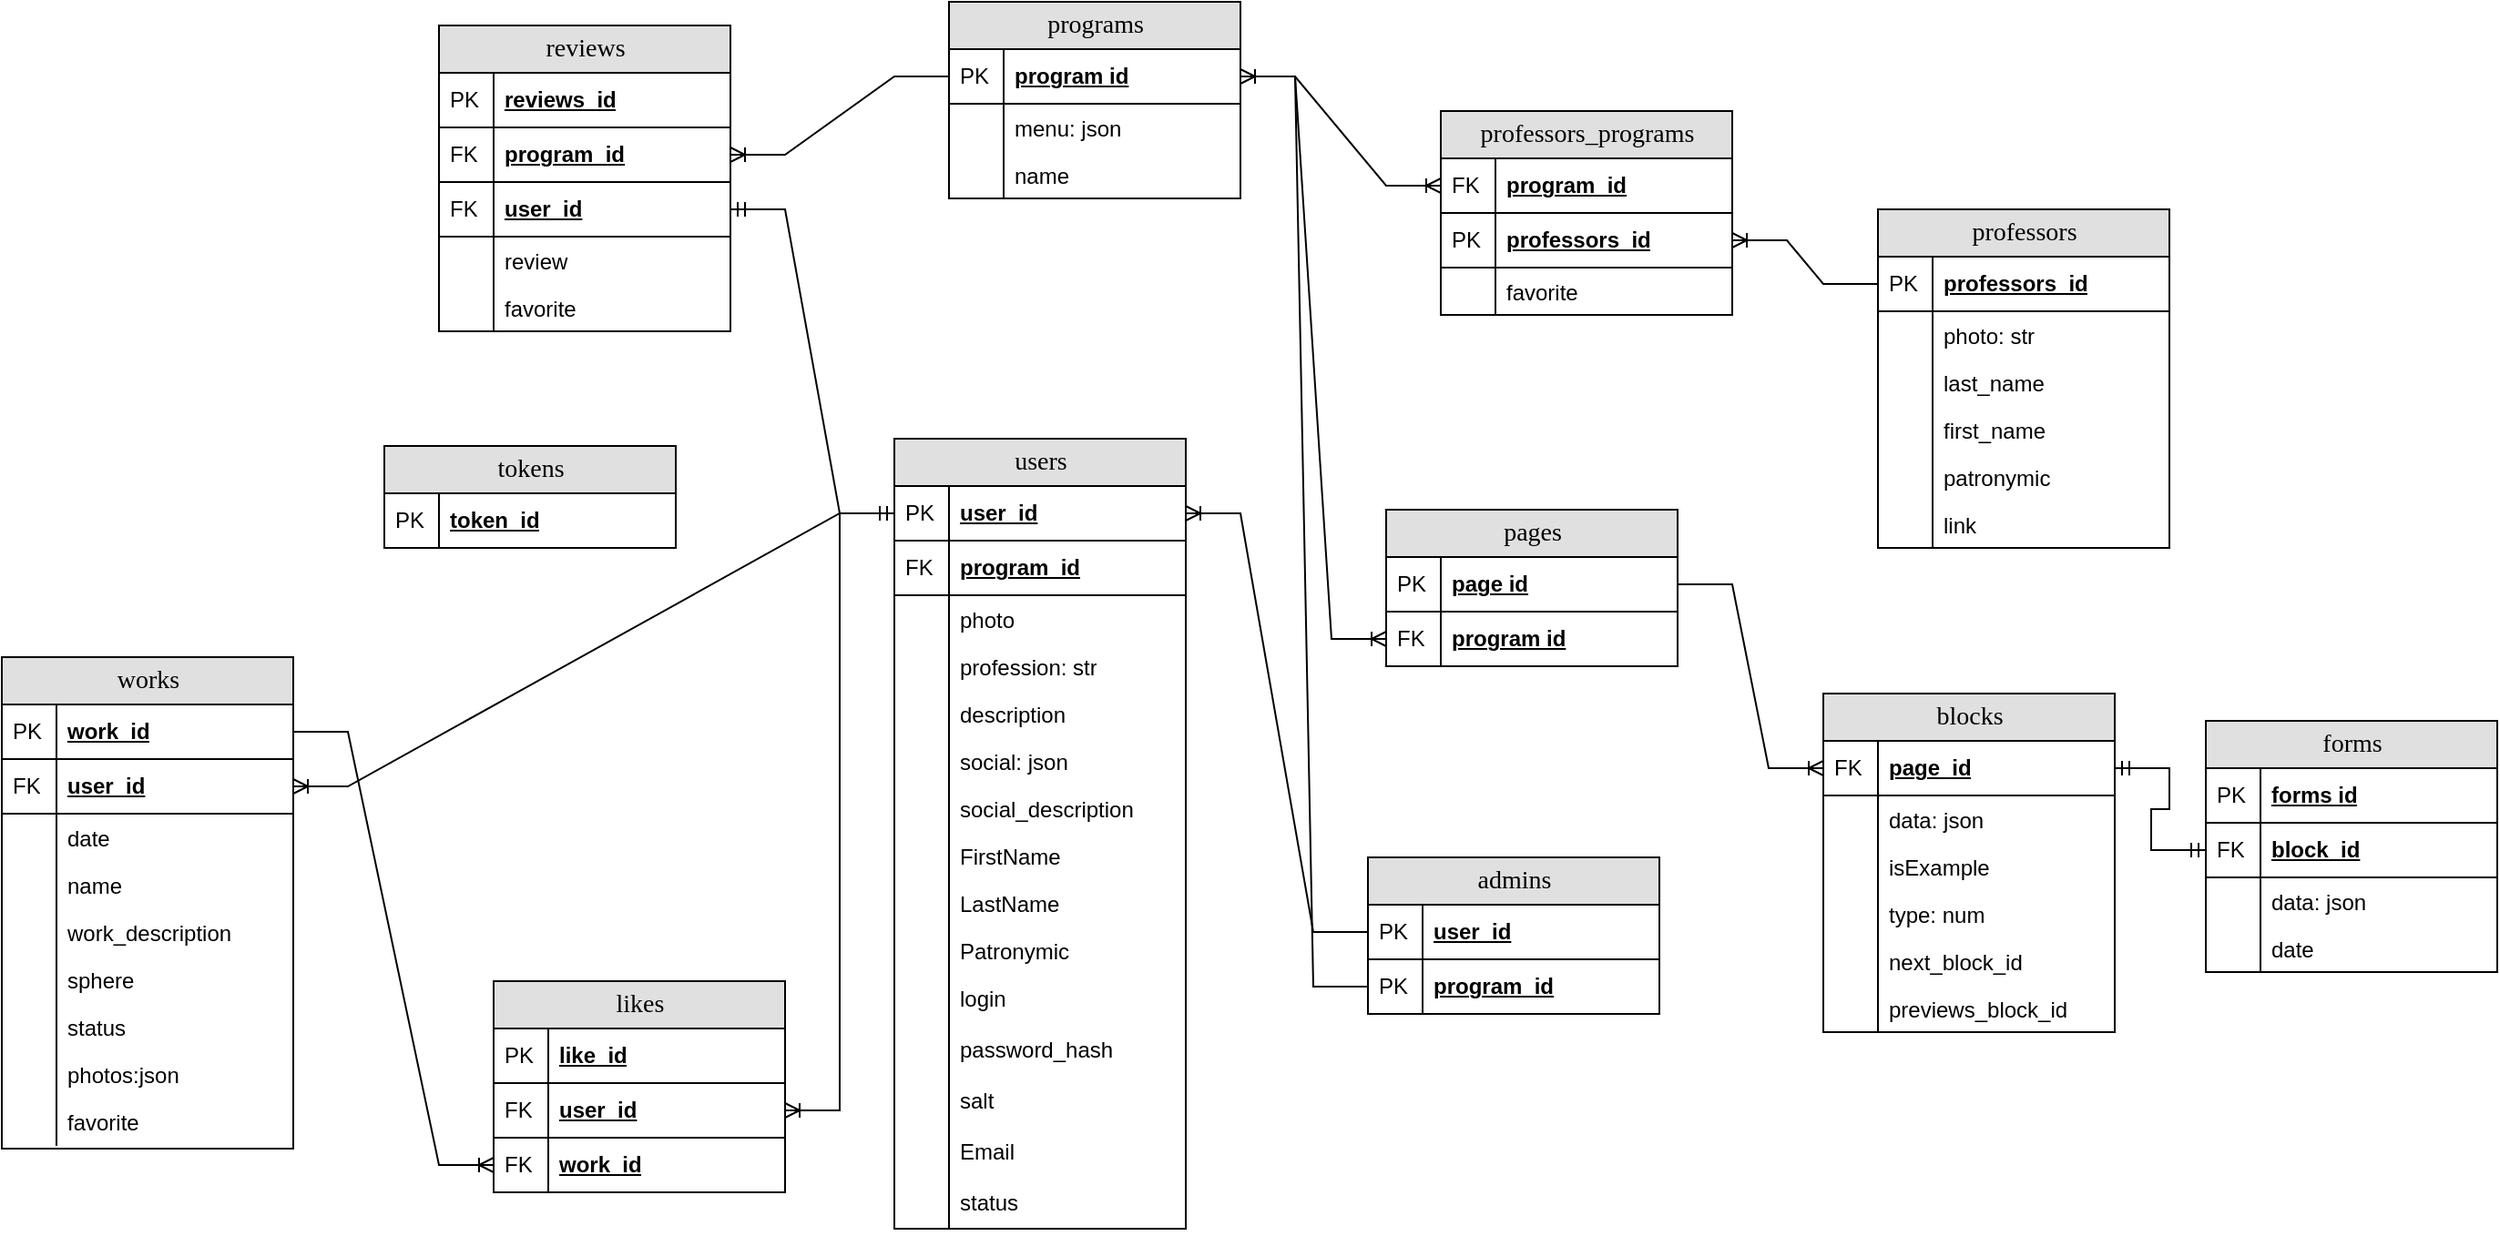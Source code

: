 <mxfile version="26.1.3">
  <diagram name="Page-1" id="e56a1550-8fbb-45ad-956c-1786394a9013">
    <mxGraphModel dx="1597" dy="252" grid="1" gridSize="10" guides="1" tooltips="1" connect="1" arrows="1" fold="1" page="1" pageScale="1" pageWidth="1100" pageHeight="850" background="none" math="0" shadow="0">
      <root>
        <mxCell id="0" />
        <mxCell id="1" parent="0" />
        <mxCell id="2e49270ec7c68f3f-80" value="programs" style="swimlane;html=1;fontStyle=0;childLayout=stackLayout;horizontal=1;startSize=26;fillColor=#e0e0e0;horizontalStack=0;resizeParent=1;resizeLast=0;collapsible=1;marginBottom=0;swimlaneFillColor=#ffffff;align=center;rounded=0;shadow=0;comic=0;labelBackgroundColor=none;strokeWidth=1;fontFamily=Verdana;fontSize=14" parent="1" vertex="1">
          <mxGeometry x="220" y="30" width="160" height="108" as="geometry" />
        </mxCell>
        <mxCell id="2e49270ec7c68f3f-81" value="program id" style="shape=partialRectangle;top=0;left=0;right=0;bottom=1;html=1;align=left;verticalAlign=middle;fillColor=none;spacingLeft=34;spacingRight=4;whiteSpace=wrap;overflow=hidden;rotatable=0;points=[[0,0.5],[1,0.5]];portConstraint=eastwest;dropTarget=0;fontStyle=5;" parent="2e49270ec7c68f3f-80" vertex="1">
          <mxGeometry y="26" width="160" height="30" as="geometry" />
        </mxCell>
        <mxCell id="2e49270ec7c68f3f-82" value="PK" style="shape=partialRectangle;top=0;left=0;bottom=0;html=1;fillColor=none;align=left;verticalAlign=middle;spacingLeft=4;spacingRight=4;whiteSpace=wrap;overflow=hidden;rotatable=0;points=[];portConstraint=eastwest;part=1;" parent="2e49270ec7c68f3f-81" vertex="1" connectable="0">
          <mxGeometry width="30" height="30" as="geometry" />
        </mxCell>
        <mxCell id="LX4wNRcfmCVrUPEGjVdh-10" value="menu: json" style="shape=partialRectangle;top=0;left=0;right=0;bottom=0;html=1;align=left;verticalAlign=top;fillColor=none;spacingLeft=34;spacingRight=4;whiteSpace=wrap;overflow=hidden;rotatable=0;points=[[0,0.5],[1,0.5]];portConstraint=eastwest;dropTarget=0;" parent="2e49270ec7c68f3f-80" vertex="1">
          <mxGeometry y="56" width="160" height="26" as="geometry" />
        </mxCell>
        <mxCell id="LX4wNRcfmCVrUPEGjVdh-11" value="" style="shape=partialRectangle;top=0;left=0;bottom=0;html=1;fillColor=none;align=left;verticalAlign=top;spacingLeft=4;spacingRight=4;whiteSpace=wrap;overflow=hidden;rotatable=0;points=[];portConstraint=eastwest;part=1;" parent="LX4wNRcfmCVrUPEGjVdh-10" vertex="1" connectable="0">
          <mxGeometry width="30" height="26" as="geometry" />
        </mxCell>
        <mxCell id="LX4wNRcfmCVrUPEGjVdh-12" value="name" style="shape=partialRectangle;top=0;left=0;right=0;bottom=0;html=1;align=left;verticalAlign=top;fillColor=none;spacingLeft=34;spacingRight=4;whiteSpace=wrap;overflow=hidden;rotatable=0;points=[[0,0.5],[1,0.5]];portConstraint=eastwest;dropTarget=0;" parent="2e49270ec7c68f3f-80" vertex="1">
          <mxGeometry y="82" width="160" height="26" as="geometry" />
        </mxCell>
        <mxCell id="LX4wNRcfmCVrUPEGjVdh-13" value="" style="shape=partialRectangle;top=0;left=0;bottom=0;html=1;fillColor=none;align=left;verticalAlign=top;spacingLeft=4;spacingRight=4;whiteSpace=wrap;overflow=hidden;rotatable=0;points=[];portConstraint=eastwest;part=1;" parent="LX4wNRcfmCVrUPEGjVdh-12" vertex="1" connectable="0">
          <mxGeometry width="30" height="26" as="geometry" />
        </mxCell>
        <mxCell id="BSJu1aD2QKrHgBIukPb2-5" value="professors" style="swimlane;html=1;fontStyle=0;childLayout=stackLayout;horizontal=1;startSize=26;fillColor=#e0e0e0;horizontalStack=0;resizeParent=1;resizeLast=0;collapsible=1;marginBottom=0;swimlaneFillColor=#ffffff;align=center;rounded=0;shadow=0;comic=0;labelBackgroundColor=none;strokeWidth=1;fontFamily=Verdana;fontSize=14" parent="1" vertex="1">
          <mxGeometry x="730" y="144" width="160" height="186" as="geometry" />
        </mxCell>
        <mxCell id="BSJu1aD2QKrHgBIukPb2-6" value="professors_id" style="shape=partialRectangle;top=0;left=0;right=0;bottom=1;html=1;align=left;verticalAlign=middle;fillColor=none;spacingLeft=34;spacingRight=4;whiteSpace=wrap;overflow=hidden;rotatable=0;points=[[0,0.5],[1,0.5]];portConstraint=eastwest;dropTarget=0;fontStyle=5;" parent="BSJu1aD2QKrHgBIukPb2-5" vertex="1">
          <mxGeometry y="26" width="160" height="30" as="geometry" />
        </mxCell>
        <mxCell id="BSJu1aD2QKrHgBIukPb2-7" value="PK" style="shape=partialRectangle;top=0;left=0;bottom=0;html=1;fillColor=none;align=left;verticalAlign=middle;spacingLeft=4;spacingRight=4;whiteSpace=wrap;overflow=hidden;rotatable=0;points=[];portConstraint=eastwest;part=1;" parent="BSJu1aD2QKrHgBIukPb2-6" vertex="1" connectable="0">
          <mxGeometry width="30" height="30" as="geometry" />
        </mxCell>
        <mxCell id="BSJu1aD2QKrHgBIukPb2-8" value="photo: str" style="shape=partialRectangle;top=0;left=0;right=0;bottom=0;html=1;align=left;verticalAlign=top;fillColor=none;spacingLeft=34;spacingRight=4;whiteSpace=wrap;overflow=hidden;rotatable=0;points=[[0,0.5],[1,0.5]];portConstraint=eastwest;dropTarget=0;" parent="BSJu1aD2QKrHgBIukPb2-5" vertex="1">
          <mxGeometry y="56" width="160" height="26" as="geometry" />
        </mxCell>
        <mxCell id="BSJu1aD2QKrHgBIukPb2-9" value="" style="shape=partialRectangle;top=0;left=0;bottom=0;html=1;fillColor=none;align=left;verticalAlign=top;spacingLeft=4;spacingRight=4;whiteSpace=wrap;overflow=hidden;rotatable=0;points=[];portConstraint=eastwest;part=1;" parent="BSJu1aD2QKrHgBIukPb2-8" vertex="1" connectable="0">
          <mxGeometry width="30" height="26" as="geometry" />
        </mxCell>
        <mxCell id="BSJu1aD2QKrHgBIukPb2-10" value="last_name" style="shape=partialRectangle;top=0;left=0;right=0;bottom=0;html=1;align=left;verticalAlign=top;fillColor=none;spacingLeft=34;spacingRight=4;whiteSpace=wrap;overflow=hidden;rotatable=0;points=[[0,0.5],[1,0.5]];portConstraint=eastwest;dropTarget=0;" parent="BSJu1aD2QKrHgBIukPb2-5" vertex="1">
          <mxGeometry y="82" width="160" height="26" as="geometry" />
        </mxCell>
        <mxCell id="BSJu1aD2QKrHgBIukPb2-11" value="" style="shape=partialRectangle;top=0;left=0;bottom=0;html=1;fillColor=none;align=left;verticalAlign=top;spacingLeft=4;spacingRight=4;whiteSpace=wrap;overflow=hidden;rotatable=0;points=[];portConstraint=eastwest;part=1;" parent="BSJu1aD2QKrHgBIukPb2-10" vertex="1" connectable="0">
          <mxGeometry width="30" height="26" as="geometry" />
        </mxCell>
        <mxCell id="BSJu1aD2QKrHgBIukPb2-12" value="first_name" style="shape=partialRectangle;top=0;left=0;right=0;bottom=0;html=1;align=left;verticalAlign=top;fillColor=none;spacingLeft=34;spacingRight=4;whiteSpace=wrap;overflow=hidden;rotatable=0;points=[[0,0.5],[1,0.5]];portConstraint=eastwest;dropTarget=0;" parent="BSJu1aD2QKrHgBIukPb2-5" vertex="1">
          <mxGeometry y="108" width="160" height="26" as="geometry" />
        </mxCell>
        <mxCell id="BSJu1aD2QKrHgBIukPb2-13" value="" style="shape=partialRectangle;top=0;left=0;bottom=0;html=1;fillColor=none;align=left;verticalAlign=top;spacingLeft=4;spacingRight=4;whiteSpace=wrap;overflow=hidden;rotatable=0;points=[];portConstraint=eastwest;part=1;" parent="BSJu1aD2QKrHgBIukPb2-12" vertex="1" connectable="0">
          <mxGeometry width="30" height="26" as="geometry" />
        </mxCell>
        <mxCell id="BSJu1aD2QKrHgBIukPb2-14" value="patronymic" style="shape=partialRectangle;top=0;left=0;right=0;bottom=0;html=1;align=left;verticalAlign=top;fillColor=none;spacingLeft=34;spacingRight=4;whiteSpace=wrap;overflow=hidden;rotatable=0;points=[[0,0.5],[1,0.5]];portConstraint=eastwest;dropTarget=0;" parent="BSJu1aD2QKrHgBIukPb2-5" vertex="1">
          <mxGeometry y="134" width="160" height="26" as="geometry" />
        </mxCell>
        <mxCell id="BSJu1aD2QKrHgBIukPb2-15" value="" style="shape=partialRectangle;top=0;left=0;bottom=0;html=1;fillColor=none;align=left;verticalAlign=top;spacingLeft=4;spacingRight=4;whiteSpace=wrap;overflow=hidden;rotatable=0;points=[];portConstraint=eastwest;part=1;" parent="BSJu1aD2QKrHgBIukPb2-14" vertex="1" connectable="0">
          <mxGeometry width="30" height="26" as="geometry" />
        </mxCell>
        <mxCell id="BSJu1aD2QKrHgBIukPb2-18" value="link" style="shape=partialRectangle;top=0;left=0;right=0;bottom=0;html=1;align=left;verticalAlign=top;fillColor=none;spacingLeft=34;spacingRight=4;whiteSpace=wrap;overflow=hidden;rotatable=0;points=[[0,0.5],[1,0.5]];portConstraint=eastwest;dropTarget=0;" parent="BSJu1aD2QKrHgBIukPb2-5" vertex="1">
          <mxGeometry y="160" width="160" height="26" as="geometry" />
        </mxCell>
        <mxCell id="BSJu1aD2QKrHgBIukPb2-19" value="" style="shape=partialRectangle;top=0;left=0;bottom=0;html=1;fillColor=none;align=left;verticalAlign=top;spacingLeft=4;spacingRight=4;whiteSpace=wrap;overflow=hidden;rotatable=0;points=[];portConstraint=eastwest;part=1;" parent="BSJu1aD2QKrHgBIukPb2-18" vertex="1" connectable="0">
          <mxGeometry width="30" height="26" as="geometry" />
        </mxCell>
        <mxCell id="BSJu1aD2QKrHgBIukPb2-34" value="reviews" style="swimlane;html=1;fontStyle=0;childLayout=stackLayout;horizontal=1;startSize=26;fillColor=#e0e0e0;horizontalStack=0;resizeParent=1;resizeLast=0;collapsible=1;marginBottom=0;swimlaneFillColor=#ffffff;align=center;rounded=0;shadow=0;comic=0;labelBackgroundColor=none;strokeWidth=1;fontFamily=Verdana;fontSize=14" parent="1" vertex="1">
          <mxGeometry x="-60" y="43" width="160" height="168" as="geometry" />
        </mxCell>
        <mxCell id="BSJu1aD2QKrHgBIukPb2-35" value="reviews_id" style="shape=partialRectangle;top=0;left=0;right=0;bottom=1;html=1;align=left;verticalAlign=middle;fillColor=none;spacingLeft=34;spacingRight=4;whiteSpace=wrap;overflow=hidden;rotatable=0;points=[[0,0.5],[1,0.5]];portConstraint=eastwest;dropTarget=0;fontStyle=5;" parent="BSJu1aD2QKrHgBIukPb2-34" vertex="1">
          <mxGeometry y="26" width="160" height="30" as="geometry" />
        </mxCell>
        <mxCell id="BSJu1aD2QKrHgBIukPb2-36" value="PK" style="shape=partialRectangle;top=0;left=0;bottom=0;html=1;fillColor=none;align=left;verticalAlign=middle;spacingLeft=4;spacingRight=4;whiteSpace=wrap;overflow=hidden;rotatable=0;points=[];portConstraint=eastwest;part=1;" parent="BSJu1aD2QKrHgBIukPb2-35" vertex="1" connectable="0">
          <mxGeometry width="30" height="30" as="geometry" />
        </mxCell>
        <mxCell id="LX4wNRcfmCVrUPEGjVdh-185" value="program_id" style="shape=partialRectangle;top=0;left=0;right=0;bottom=1;html=1;align=left;verticalAlign=middle;fillColor=none;spacingLeft=34;spacingRight=4;whiteSpace=wrap;overflow=hidden;rotatable=0;points=[[0,0.5],[1,0.5]];portConstraint=eastwest;dropTarget=0;fontStyle=5;" parent="BSJu1aD2QKrHgBIukPb2-34" vertex="1">
          <mxGeometry y="56" width="160" height="30" as="geometry" />
        </mxCell>
        <mxCell id="LX4wNRcfmCVrUPEGjVdh-186" value="FK" style="shape=partialRectangle;top=0;left=0;bottom=0;html=1;fillColor=none;align=left;verticalAlign=middle;spacingLeft=4;spacingRight=4;whiteSpace=wrap;overflow=hidden;rotatable=0;points=[];portConstraint=eastwest;part=1;" parent="LX4wNRcfmCVrUPEGjVdh-185" vertex="1" connectable="0">
          <mxGeometry width="30" height="30" as="geometry" />
        </mxCell>
        <mxCell id="8n1uX1fSNhbBN-5o-3yE-1" value="user_id" style="shape=partialRectangle;top=0;left=0;right=0;bottom=1;html=1;align=left;verticalAlign=middle;fillColor=none;spacingLeft=34;spacingRight=4;whiteSpace=wrap;overflow=hidden;rotatable=0;points=[[0,0.5],[1,0.5]];portConstraint=eastwest;dropTarget=0;fontStyle=5;" parent="BSJu1aD2QKrHgBIukPb2-34" vertex="1">
          <mxGeometry y="86" width="160" height="30" as="geometry" />
        </mxCell>
        <mxCell id="8n1uX1fSNhbBN-5o-3yE-2" value="FK" style="shape=partialRectangle;top=0;left=0;bottom=0;html=1;fillColor=none;align=left;verticalAlign=middle;spacingLeft=4;spacingRight=4;whiteSpace=wrap;overflow=hidden;rotatable=0;points=[];portConstraint=eastwest;part=1;" parent="8n1uX1fSNhbBN-5o-3yE-1" vertex="1" connectable="0">
          <mxGeometry width="30" height="30" as="geometry" />
        </mxCell>
        <mxCell id="BSJu1aD2QKrHgBIukPb2-41" value="review" style="shape=partialRectangle;top=0;left=0;right=0;bottom=0;html=1;align=left;verticalAlign=top;fillColor=none;spacingLeft=34;spacingRight=4;whiteSpace=wrap;overflow=hidden;rotatable=0;points=[[0,0.5],[1,0.5]];portConstraint=eastwest;dropTarget=0;" parent="BSJu1aD2QKrHgBIukPb2-34" vertex="1">
          <mxGeometry y="116" width="160" height="26" as="geometry" />
        </mxCell>
        <mxCell id="BSJu1aD2QKrHgBIukPb2-42" value="" style="shape=partialRectangle;top=0;left=0;bottom=0;html=1;fillColor=none;align=left;verticalAlign=top;spacingLeft=4;spacingRight=4;whiteSpace=wrap;overflow=hidden;rotatable=0;points=[];portConstraint=eastwest;part=1;" parent="BSJu1aD2QKrHgBIukPb2-41" vertex="1" connectable="0">
          <mxGeometry width="30" height="26" as="geometry" />
        </mxCell>
        <mxCell id="LX4wNRcfmCVrUPEGjVdh-79" value="favorite" style="shape=partialRectangle;top=0;left=0;right=0;bottom=0;html=1;align=left;verticalAlign=top;fillColor=none;spacingLeft=34;spacingRight=4;whiteSpace=wrap;overflow=hidden;rotatable=0;points=[[0,0.5],[1,0.5]];portConstraint=eastwest;dropTarget=0;" parent="BSJu1aD2QKrHgBIukPb2-34" vertex="1">
          <mxGeometry y="142" width="160" height="26" as="geometry" />
        </mxCell>
        <mxCell id="LX4wNRcfmCVrUPEGjVdh-80" value="" style="shape=partialRectangle;top=0;left=0;bottom=0;html=1;fillColor=none;align=left;verticalAlign=top;spacingLeft=4;spacingRight=4;whiteSpace=wrap;overflow=hidden;rotatable=0;points=[];portConstraint=eastwest;part=1;" parent="LX4wNRcfmCVrUPEGjVdh-79" vertex="1" connectable="0">
          <mxGeometry width="30" height="26" as="geometry" />
        </mxCell>
        <mxCell id="BSJu1aD2QKrHgBIukPb2-170" value="professors_programs" style="swimlane;html=1;fontStyle=0;childLayout=stackLayout;horizontal=1;startSize=26;fillColor=#e0e0e0;horizontalStack=0;resizeParent=1;resizeLast=0;collapsible=1;marginBottom=0;swimlaneFillColor=#ffffff;align=center;rounded=0;shadow=0;comic=0;labelBackgroundColor=none;strokeWidth=1;fontFamily=Verdana;fontSize=14" parent="1" vertex="1">
          <mxGeometry x="490" y="90" width="160" height="112" as="geometry" />
        </mxCell>
        <mxCell id="BSJu1aD2QKrHgBIukPb2-171" value="program_id" style="shape=partialRectangle;top=0;left=0;right=0;bottom=1;html=1;align=left;verticalAlign=middle;fillColor=none;spacingLeft=34;spacingRight=4;whiteSpace=wrap;overflow=hidden;rotatable=0;points=[[0,0.5],[1,0.5]];portConstraint=eastwest;dropTarget=0;fontStyle=5;" parent="BSJu1aD2QKrHgBIukPb2-170" vertex="1">
          <mxGeometry y="26" width="160" height="30" as="geometry" />
        </mxCell>
        <mxCell id="BSJu1aD2QKrHgBIukPb2-172" value="FK" style="shape=partialRectangle;top=0;left=0;bottom=0;html=1;fillColor=none;align=left;verticalAlign=middle;spacingLeft=4;spacingRight=4;whiteSpace=wrap;overflow=hidden;rotatable=0;points=[];portConstraint=eastwest;part=1;" parent="BSJu1aD2QKrHgBIukPb2-171" vertex="1" connectable="0">
          <mxGeometry width="30" height="30" as="geometry" />
        </mxCell>
        <mxCell id="BSJu1aD2QKrHgBIukPb2-186" value="professors_id" style="shape=partialRectangle;top=0;left=0;right=0;bottom=1;html=1;align=left;verticalAlign=middle;fillColor=none;spacingLeft=34;spacingRight=4;whiteSpace=wrap;overflow=hidden;rotatable=0;points=[[0,0.5],[1,0.5]];portConstraint=eastwest;dropTarget=0;fontStyle=5;" parent="BSJu1aD2QKrHgBIukPb2-170" vertex="1">
          <mxGeometry y="56" width="160" height="30" as="geometry" />
        </mxCell>
        <mxCell id="BSJu1aD2QKrHgBIukPb2-187" value="PK" style="shape=partialRectangle;top=0;left=0;bottom=0;html=1;fillColor=none;align=left;verticalAlign=middle;spacingLeft=4;spacingRight=4;whiteSpace=wrap;overflow=hidden;rotatable=0;points=[];portConstraint=eastwest;part=1;" parent="BSJu1aD2QKrHgBIukPb2-186" vertex="1" connectable="0">
          <mxGeometry width="30" height="30" as="geometry" />
        </mxCell>
        <mxCell id="8n1uX1fSNhbBN-5o-3yE-8" value="favorite" style="shape=partialRectangle;top=0;left=0;right=0;bottom=0;html=1;align=left;verticalAlign=top;fillColor=none;spacingLeft=34;spacingRight=4;whiteSpace=wrap;overflow=hidden;rotatable=0;points=[[0,0.5],[1,0.5]];portConstraint=eastwest;dropTarget=0;" parent="BSJu1aD2QKrHgBIukPb2-170" vertex="1">
          <mxGeometry y="86" width="160" height="26" as="geometry" />
        </mxCell>
        <mxCell id="8n1uX1fSNhbBN-5o-3yE-9" value="" style="shape=partialRectangle;top=0;left=0;bottom=0;html=1;fillColor=none;align=left;verticalAlign=top;spacingLeft=4;spacingRight=4;whiteSpace=wrap;overflow=hidden;rotatable=0;points=[];portConstraint=eastwest;part=1;" parent="8n1uX1fSNhbBN-5o-3yE-8" vertex="1" connectable="0">
          <mxGeometry width="30" height="26" as="geometry" />
        </mxCell>
        <mxCell id="BSJu1aD2QKrHgBIukPb2-185" value="" style="edgeStyle=entityRelationEdgeStyle;fontSize=12;html=1;endArrow=ERoneToMany;rounded=0;entryX=0;entryY=0.5;entryDx=0;entryDy=0;" parent="1" source="2e49270ec7c68f3f-81" target="BSJu1aD2QKrHgBIukPb2-171" edge="1">
          <mxGeometry width="100" height="100" relative="1" as="geometry">
            <mxPoint x="830" y="190" as="sourcePoint" />
            <mxPoint x="990" y="260" as="targetPoint" />
          </mxGeometry>
        </mxCell>
        <mxCell id="BSJu1aD2QKrHgBIukPb2-189" value="" style="edgeStyle=entityRelationEdgeStyle;fontSize=12;html=1;endArrow=ERoneToMany;rounded=0;" parent="1" source="BSJu1aD2QKrHgBIukPb2-6" target="BSJu1aD2QKrHgBIukPb2-186" edge="1">
          <mxGeometry width="100" height="100" relative="1" as="geometry">
            <mxPoint x="900" y="570" as="sourcePoint" />
            <mxPoint x="1000" y="470" as="targetPoint" />
          </mxGeometry>
        </mxCell>
        <mxCell id="LX4wNRcfmCVrUPEGjVdh-16" value="pages" style="swimlane;html=1;fontStyle=0;childLayout=stackLayout;horizontal=1;startSize=26;fillColor=#e0e0e0;horizontalStack=0;resizeParent=1;resizeLast=0;collapsible=1;marginBottom=0;swimlaneFillColor=#ffffff;align=center;rounded=0;shadow=0;comic=0;labelBackgroundColor=none;strokeWidth=1;fontFamily=Verdana;fontSize=14" parent="1" vertex="1">
          <mxGeometry x="460" y="309" width="160" height="86" as="geometry" />
        </mxCell>
        <mxCell id="LX4wNRcfmCVrUPEGjVdh-54" value="page id" style="shape=partialRectangle;top=0;left=0;right=0;bottom=1;html=1;align=left;verticalAlign=middle;fillColor=none;spacingLeft=34;spacingRight=4;whiteSpace=wrap;overflow=hidden;rotatable=0;points=[[0,0.5],[1,0.5]];portConstraint=eastwest;dropTarget=0;fontStyle=5;" parent="LX4wNRcfmCVrUPEGjVdh-16" vertex="1">
          <mxGeometry y="26" width="160" height="30" as="geometry" />
        </mxCell>
        <mxCell id="LX4wNRcfmCVrUPEGjVdh-55" value="PK" style="shape=partialRectangle;top=0;left=0;bottom=0;html=1;fillColor=none;align=left;verticalAlign=middle;spacingLeft=4;spacingRight=4;whiteSpace=wrap;overflow=hidden;rotatable=0;points=[];portConstraint=eastwest;part=1;" parent="LX4wNRcfmCVrUPEGjVdh-54" vertex="1" connectable="0">
          <mxGeometry width="30" height="30" as="geometry" />
        </mxCell>
        <mxCell id="LX4wNRcfmCVrUPEGjVdh-17" value="program id" style="shape=partialRectangle;top=0;left=0;right=0;bottom=1;html=1;align=left;verticalAlign=middle;fillColor=none;spacingLeft=34;spacingRight=4;whiteSpace=wrap;overflow=hidden;rotatable=0;points=[[0,0.5],[1,0.5]];portConstraint=eastwest;dropTarget=0;fontStyle=5;" parent="LX4wNRcfmCVrUPEGjVdh-16" vertex="1">
          <mxGeometry y="56" width="160" height="30" as="geometry" />
        </mxCell>
        <mxCell id="LX4wNRcfmCVrUPEGjVdh-18" value="FK" style="shape=partialRectangle;top=0;left=0;bottom=0;html=1;fillColor=none;align=left;verticalAlign=middle;spacingLeft=4;spacingRight=4;whiteSpace=wrap;overflow=hidden;rotatable=0;points=[];portConstraint=eastwest;part=1;" parent="LX4wNRcfmCVrUPEGjVdh-17" vertex="1" connectable="0">
          <mxGeometry width="30" height="30" as="geometry" />
        </mxCell>
        <mxCell id="LX4wNRcfmCVrUPEGjVdh-30" value="blocks" style="swimlane;html=1;fontStyle=0;childLayout=stackLayout;horizontal=1;startSize=26;fillColor=#e0e0e0;horizontalStack=0;resizeParent=1;resizeLast=0;collapsible=1;marginBottom=0;swimlaneFillColor=#ffffff;align=center;rounded=0;shadow=0;comic=0;labelBackgroundColor=none;strokeWidth=1;fontFamily=Verdana;fontSize=14" parent="1" vertex="1">
          <mxGeometry x="700" y="410" width="160" height="186" as="geometry" />
        </mxCell>
        <mxCell id="LX4wNRcfmCVrUPEGjVdh-31" value="page_id" style="shape=partialRectangle;top=0;left=0;right=0;bottom=1;html=1;align=left;verticalAlign=middle;fillColor=none;spacingLeft=34;spacingRight=4;whiteSpace=wrap;overflow=hidden;rotatable=0;points=[[0,0.5],[1,0.5]];portConstraint=eastwest;dropTarget=0;fontStyle=5;" parent="LX4wNRcfmCVrUPEGjVdh-30" vertex="1">
          <mxGeometry y="26" width="160" height="30" as="geometry" />
        </mxCell>
        <mxCell id="LX4wNRcfmCVrUPEGjVdh-32" value="FK" style="shape=partialRectangle;top=0;left=0;bottom=0;html=1;fillColor=none;align=left;verticalAlign=middle;spacingLeft=4;spacingRight=4;whiteSpace=wrap;overflow=hidden;rotatable=0;points=[];portConstraint=eastwest;part=1;" parent="LX4wNRcfmCVrUPEGjVdh-31" vertex="1" connectable="0">
          <mxGeometry width="30" height="30" as="geometry" />
        </mxCell>
        <mxCell id="LX4wNRcfmCVrUPEGjVdh-33" value="data: json" style="shape=partialRectangle;top=0;left=0;right=0;bottom=0;html=1;align=left;verticalAlign=top;fillColor=none;spacingLeft=34;spacingRight=4;whiteSpace=wrap;overflow=hidden;rotatable=0;points=[[0,0.5],[1,0.5]];portConstraint=eastwest;dropTarget=0;" parent="LX4wNRcfmCVrUPEGjVdh-30" vertex="1">
          <mxGeometry y="56" width="160" height="26" as="geometry" />
        </mxCell>
        <mxCell id="LX4wNRcfmCVrUPEGjVdh-34" value="" style="shape=partialRectangle;top=0;left=0;bottom=0;html=1;fillColor=none;align=left;verticalAlign=top;spacingLeft=4;spacingRight=4;whiteSpace=wrap;overflow=hidden;rotatable=0;points=[];portConstraint=eastwest;part=1;" parent="LX4wNRcfmCVrUPEGjVdh-33" vertex="1" connectable="0">
          <mxGeometry width="30" height="26" as="geometry" />
        </mxCell>
        <mxCell id="LX4wNRcfmCVrUPEGjVdh-35" value="isExample" style="shape=partialRectangle;top=0;left=0;right=0;bottom=0;html=1;align=left;verticalAlign=top;fillColor=none;spacingLeft=34;spacingRight=4;whiteSpace=wrap;overflow=hidden;rotatable=0;points=[[0,0.5],[1,0.5]];portConstraint=eastwest;dropTarget=0;" parent="LX4wNRcfmCVrUPEGjVdh-30" vertex="1">
          <mxGeometry y="82" width="160" height="26" as="geometry" />
        </mxCell>
        <mxCell id="LX4wNRcfmCVrUPEGjVdh-36" value="" style="shape=partialRectangle;top=0;left=0;bottom=0;html=1;fillColor=none;align=left;verticalAlign=top;spacingLeft=4;spacingRight=4;whiteSpace=wrap;overflow=hidden;rotatable=0;points=[];portConstraint=eastwest;part=1;" parent="LX4wNRcfmCVrUPEGjVdh-35" vertex="1" connectable="0">
          <mxGeometry width="30" height="26" as="geometry" />
        </mxCell>
        <mxCell id="LX4wNRcfmCVrUPEGjVdh-37" value="type: num" style="shape=partialRectangle;top=0;left=0;right=0;bottom=0;html=1;align=left;verticalAlign=top;fillColor=none;spacingLeft=34;spacingRight=4;whiteSpace=wrap;overflow=hidden;rotatable=0;points=[[0,0.5],[1,0.5]];portConstraint=eastwest;dropTarget=0;" parent="LX4wNRcfmCVrUPEGjVdh-30" vertex="1">
          <mxGeometry y="108" width="160" height="26" as="geometry" />
        </mxCell>
        <mxCell id="LX4wNRcfmCVrUPEGjVdh-38" value="" style="shape=partialRectangle;top=0;left=0;bottom=0;html=1;fillColor=none;align=left;verticalAlign=top;spacingLeft=4;spacingRight=4;whiteSpace=wrap;overflow=hidden;rotatable=0;points=[];portConstraint=eastwest;part=1;" parent="LX4wNRcfmCVrUPEGjVdh-37" vertex="1" connectable="0">
          <mxGeometry width="30" height="26" as="geometry" />
        </mxCell>
        <mxCell id="8n1uX1fSNhbBN-5o-3yE-22" value="next_block_id" style="shape=partialRectangle;top=0;left=0;right=0;bottom=0;html=1;align=left;verticalAlign=top;fillColor=none;spacingLeft=34;spacingRight=4;whiteSpace=wrap;overflow=hidden;rotatable=0;points=[[0,0.5],[1,0.5]];portConstraint=eastwest;dropTarget=0;" parent="LX4wNRcfmCVrUPEGjVdh-30" vertex="1">
          <mxGeometry y="134" width="160" height="26" as="geometry" />
        </mxCell>
        <mxCell id="8n1uX1fSNhbBN-5o-3yE-23" value="" style="shape=partialRectangle;top=0;left=0;bottom=0;html=1;fillColor=none;align=left;verticalAlign=top;spacingLeft=4;spacingRight=4;whiteSpace=wrap;overflow=hidden;rotatable=0;points=[];portConstraint=eastwest;part=1;" parent="8n1uX1fSNhbBN-5o-3yE-22" vertex="1" connectable="0">
          <mxGeometry width="30" height="26" as="geometry" />
        </mxCell>
        <mxCell id="3s3HfPlNd5tle8ZFUD7Q-4" value="previews_block_id" style="shape=partialRectangle;top=0;left=0;right=0;bottom=0;html=1;align=left;verticalAlign=top;fillColor=none;spacingLeft=34;spacingRight=4;whiteSpace=wrap;overflow=hidden;rotatable=0;points=[[0,0.5],[1,0.5]];portConstraint=eastwest;dropTarget=0;" parent="LX4wNRcfmCVrUPEGjVdh-30" vertex="1">
          <mxGeometry y="160" width="160" height="26" as="geometry" />
        </mxCell>
        <mxCell id="3s3HfPlNd5tle8ZFUD7Q-5" value="" style="shape=partialRectangle;top=0;left=0;bottom=0;html=1;fillColor=none;align=left;verticalAlign=top;spacingLeft=4;spacingRight=4;whiteSpace=wrap;overflow=hidden;rotatable=0;points=[];portConstraint=eastwest;part=1;" parent="3s3HfPlNd5tle8ZFUD7Q-4" vertex="1" connectable="0">
          <mxGeometry width="30" height="26" as="geometry" />
        </mxCell>
        <mxCell id="LX4wNRcfmCVrUPEGjVdh-71" value="" style="edgeStyle=entityRelationEdgeStyle;fontSize=12;html=1;endArrow=ERoneToMany;rounded=0;exitX=1;exitY=0.5;exitDx=0;exitDy=0;" parent="1" source="2e49270ec7c68f3f-81" target="LX4wNRcfmCVrUPEGjVdh-17" edge="1">
          <mxGeometry width="100" height="100" relative="1" as="geometry">
            <mxPoint x="380" y="151" as="sourcePoint" />
            <mxPoint x="930" y="380" as="targetPoint" />
          </mxGeometry>
        </mxCell>
        <mxCell id="LX4wNRcfmCVrUPEGjVdh-78" value="" style="edgeStyle=entityRelationEdgeStyle;fontSize=12;html=1;endArrow=ERoneToMany;rounded=0;exitX=1;exitY=0.5;exitDx=0;exitDy=0;" parent="1" source="LX4wNRcfmCVrUPEGjVdh-54" target="LX4wNRcfmCVrUPEGjVdh-31" edge="1">
          <mxGeometry width="100" height="100" relative="1" as="geometry">
            <mxPoint x="620" y="410" as="sourcePoint" />
            <mxPoint x="950" y="460" as="targetPoint" />
          </mxGeometry>
        </mxCell>
        <mxCell id="LX4wNRcfmCVrUPEGjVdh-81" value="admins" style="swimlane;html=1;fontStyle=0;childLayout=stackLayout;horizontal=1;startSize=26;fillColor=#e0e0e0;horizontalStack=0;resizeParent=1;resizeLast=0;collapsible=1;marginBottom=0;swimlaneFillColor=#ffffff;align=center;rounded=0;shadow=0;comic=0;labelBackgroundColor=none;strokeWidth=1;fontFamily=Verdana;fontSize=14" parent="1" vertex="1">
          <mxGeometry x="450" y="500" width="160" height="86" as="geometry" />
        </mxCell>
        <mxCell id="LX4wNRcfmCVrUPEGjVdh-82" value="user_id" style="shape=partialRectangle;top=0;left=0;right=0;bottom=1;html=1;align=left;verticalAlign=middle;fillColor=none;spacingLeft=34;spacingRight=4;whiteSpace=wrap;overflow=hidden;rotatable=0;points=[[0,0.5],[1,0.5]];portConstraint=eastwest;dropTarget=0;fontStyle=5;" parent="LX4wNRcfmCVrUPEGjVdh-81" vertex="1">
          <mxGeometry y="26" width="160" height="30" as="geometry" />
        </mxCell>
        <mxCell id="LX4wNRcfmCVrUPEGjVdh-83" value="PK" style="shape=partialRectangle;top=0;left=0;bottom=0;html=1;fillColor=none;align=left;verticalAlign=middle;spacingLeft=4;spacingRight=4;whiteSpace=wrap;overflow=hidden;rotatable=0;points=[];portConstraint=eastwest;part=1;" parent="LX4wNRcfmCVrUPEGjVdh-82" vertex="1" connectable="0">
          <mxGeometry width="30" height="30" as="geometry" />
        </mxCell>
        <mxCell id="LX4wNRcfmCVrUPEGjVdh-94" value="program_id" style="shape=partialRectangle;top=0;left=0;right=0;bottom=1;html=1;align=left;verticalAlign=middle;fillColor=none;spacingLeft=34;spacingRight=4;whiteSpace=wrap;overflow=hidden;rotatable=0;points=[[0,0.5],[1,0.5]];portConstraint=eastwest;dropTarget=0;fontStyle=5;" parent="LX4wNRcfmCVrUPEGjVdh-81" vertex="1">
          <mxGeometry y="56" width="160" height="30" as="geometry" />
        </mxCell>
        <mxCell id="LX4wNRcfmCVrUPEGjVdh-95" value="PK" style="shape=partialRectangle;top=0;left=0;bottom=0;html=1;fillColor=none;align=left;verticalAlign=middle;spacingLeft=4;spacingRight=4;whiteSpace=wrap;overflow=hidden;rotatable=0;points=[];portConstraint=eastwest;part=1;" parent="LX4wNRcfmCVrUPEGjVdh-94" vertex="1" connectable="0">
          <mxGeometry width="30" height="30" as="geometry" />
        </mxCell>
        <mxCell id="LX4wNRcfmCVrUPEGjVdh-97" value="users" style="swimlane;html=1;fontStyle=0;childLayout=stackLayout;horizontal=1;startSize=26;fillColor=#e0e0e0;horizontalStack=0;resizeParent=1;resizeLast=0;collapsible=1;marginBottom=0;swimlaneFillColor=#ffffff;align=center;rounded=0;shadow=0;comic=0;labelBackgroundColor=none;strokeWidth=1;fontFamily=Verdana;fontSize=14" parent="1" vertex="1">
          <mxGeometry x="190" y="270" width="160" height="434" as="geometry" />
        </mxCell>
        <mxCell id="LX4wNRcfmCVrUPEGjVdh-98" value="user_id" style="shape=partialRectangle;top=0;left=0;right=0;bottom=1;html=1;align=left;verticalAlign=middle;fillColor=none;spacingLeft=34;spacingRight=4;whiteSpace=wrap;overflow=hidden;rotatable=0;points=[[0,0.5],[1,0.5]];portConstraint=eastwest;dropTarget=0;fontStyle=5;" parent="LX4wNRcfmCVrUPEGjVdh-97" vertex="1">
          <mxGeometry y="26" width="160" height="30" as="geometry" />
        </mxCell>
        <mxCell id="LX4wNRcfmCVrUPEGjVdh-99" value="PK" style="shape=partialRectangle;top=0;left=0;bottom=0;html=1;fillColor=none;align=left;verticalAlign=middle;spacingLeft=4;spacingRight=4;whiteSpace=wrap;overflow=hidden;rotatable=0;points=[];portConstraint=eastwest;part=1;" parent="LX4wNRcfmCVrUPEGjVdh-98" vertex="1" connectable="0">
          <mxGeometry width="30" height="30" as="geometry" />
        </mxCell>
        <mxCell id="LX4wNRcfmCVrUPEGjVdh-191" value="program_id" style="shape=partialRectangle;top=0;left=0;right=0;bottom=1;html=1;align=left;verticalAlign=middle;fillColor=none;spacingLeft=34;spacingRight=4;whiteSpace=wrap;overflow=hidden;rotatable=0;points=[[0,0.5],[1,0.5]];portConstraint=eastwest;dropTarget=0;fontStyle=5;" parent="LX4wNRcfmCVrUPEGjVdh-97" vertex="1">
          <mxGeometry y="56" width="160" height="30" as="geometry" />
        </mxCell>
        <mxCell id="LX4wNRcfmCVrUPEGjVdh-192" value="FK" style="shape=partialRectangle;top=0;left=0;bottom=0;html=1;fillColor=none;align=left;verticalAlign=middle;spacingLeft=4;spacingRight=4;whiteSpace=wrap;overflow=hidden;rotatable=0;points=[];portConstraint=eastwest;part=1;" parent="LX4wNRcfmCVrUPEGjVdh-191" vertex="1" connectable="0">
          <mxGeometry width="30" height="30" as="geometry" />
        </mxCell>
        <mxCell id="LX4wNRcfmCVrUPEGjVdh-104" value="photo" style="shape=partialRectangle;top=0;left=0;right=0;bottom=0;html=1;align=left;verticalAlign=top;fillColor=none;spacingLeft=34;spacingRight=4;whiteSpace=wrap;overflow=hidden;rotatable=0;points=[[0,0.5],[1,0.5]];portConstraint=eastwest;dropTarget=0;" parent="LX4wNRcfmCVrUPEGjVdh-97" vertex="1">
          <mxGeometry y="86" width="160" height="26" as="geometry" />
        </mxCell>
        <mxCell id="LX4wNRcfmCVrUPEGjVdh-105" value="" style="shape=partialRectangle;top=0;left=0;bottom=0;html=1;fillColor=none;align=left;verticalAlign=top;spacingLeft=4;spacingRight=4;whiteSpace=wrap;overflow=hidden;rotatable=0;points=[];portConstraint=eastwest;part=1;" parent="LX4wNRcfmCVrUPEGjVdh-104" vertex="1" connectable="0">
          <mxGeometry width="30" height="26" as="geometry" />
        </mxCell>
        <mxCell id="LX4wNRcfmCVrUPEGjVdh-106" value="profession: str" style="shape=partialRectangle;top=0;left=0;right=0;bottom=0;html=1;align=left;verticalAlign=top;fillColor=none;spacingLeft=34;spacingRight=4;whiteSpace=wrap;overflow=hidden;rotatable=0;points=[[0,0.5],[1,0.5]];portConstraint=eastwest;dropTarget=0;" parent="LX4wNRcfmCVrUPEGjVdh-97" vertex="1">
          <mxGeometry y="112" width="160" height="26" as="geometry" />
        </mxCell>
        <mxCell id="LX4wNRcfmCVrUPEGjVdh-107" value="" style="shape=partialRectangle;top=0;left=0;bottom=0;html=1;fillColor=none;align=left;verticalAlign=top;spacingLeft=4;spacingRight=4;whiteSpace=wrap;overflow=hidden;rotatable=0;points=[];portConstraint=eastwest;part=1;" parent="LX4wNRcfmCVrUPEGjVdh-106" vertex="1" connectable="0">
          <mxGeometry width="30" height="26" as="geometry" />
        </mxCell>
        <mxCell id="LX4wNRcfmCVrUPEGjVdh-108" value="description" style="shape=partialRectangle;top=0;left=0;right=0;bottom=0;html=1;align=left;verticalAlign=top;fillColor=none;spacingLeft=34;spacingRight=4;whiteSpace=wrap;overflow=hidden;rotatable=0;points=[[0,0.5],[1,0.5]];portConstraint=eastwest;dropTarget=0;" parent="LX4wNRcfmCVrUPEGjVdh-97" vertex="1">
          <mxGeometry y="138" width="160" height="26" as="geometry" />
        </mxCell>
        <mxCell id="LX4wNRcfmCVrUPEGjVdh-109" value="" style="shape=partialRectangle;top=0;left=0;bottom=0;html=1;fillColor=none;align=left;verticalAlign=top;spacingLeft=4;spacingRight=4;whiteSpace=wrap;overflow=hidden;rotatable=0;points=[];portConstraint=eastwest;part=1;" parent="LX4wNRcfmCVrUPEGjVdh-108" vertex="1" connectable="0">
          <mxGeometry width="30" height="26" as="geometry" />
        </mxCell>
        <mxCell id="LX4wNRcfmCVrUPEGjVdh-110" value="social: json" style="shape=partialRectangle;top=0;left=0;right=0;bottom=0;html=1;align=left;verticalAlign=top;fillColor=none;spacingLeft=34;spacingRight=4;whiteSpace=wrap;overflow=hidden;rotatable=0;points=[[0,0.5],[1,0.5]];portConstraint=eastwest;dropTarget=0;" parent="LX4wNRcfmCVrUPEGjVdh-97" vertex="1">
          <mxGeometry y="164" width="160" height="26" as="geometry" />
        </mxCell>
        <mxCell id="LX4wNRcfmCVrUPEGjVdh-111" value="" style="shape=partialRectangle;top=0;left=0;bottom=0;html=1;fillColor=none;align=left;verticalAlign=top;spacingLeft=4;spacingRight=4;whiteSpace=wrap;overflow=hidden;rotatable=0;points=[];portConstraint=eastwest;part=1;" parent="LX4wNRcfmCVrUPEGjVdh-110" vertex="1" connectable="0">
          <mxGeometry width="30" height="26" as="geometry" />
        </mxCell>
        <mxCell id="c_qd1EoTc_dXWd47klfg-1" value="social_description" style="shape=partialRectangle;top=0;left=0;right=0;bottom=0;html=1;align=left;verticalAlign=top;fillColor=none;spacingLeft=34;spacingRight=4;whiteSpace=wrap;overflow=hidden;rotatable=0;points=[[0,0.5],[1,0.5]];portConstraint=eastwest;dropTarget=0;" parent="LX4wNRcfmCVrUPEGjVdh-97" vertex="1">
          <mxGeometry y="190" width="160" height="26" as="geometry" />
        </mxCell>
        <mxCell id="c_qd1EoTc_dXWd47klfg-2" value="" style="shape=partialRectangle;top=0;left=0;bottom=0;html=1;fillColor=none;align=left;verticalAlign=top;spacingLeft=4;spacingRight=4;whiteSpace=wrap;overflow=hidden;rotatable=0;points=[];portConstraint=eastwest;part=1;" parent="c_qd1EoTc_dXWd47klfg-1" vertex="1" connectable="0">
          <mxGeometry width="30" height="26" as="geometry" />
        </mxCell>
        <mxCell id="LX4wNRcfmCVrUPEGjVdh-112" value="FirstName" style="shape=partialRectangle;top=0;left=0;right=0;bottom=0;html=1;align=left;verticalAlign=top;fillColor=none;spacingLeft=34;spacingRight=4;whiteSpace=wrap;overflow=hidden;rotatable=0;points=[[0,0.5],[1,0.5]];portConstraint=eastwest;dropTarget=0;" parent="LX4wNRcfmCVrUPEGjVdh-97" vertex="1">
          <mxGeometry y="216" width="160" height="26" as="geometry" />
        </mxCell>
        <mxCell id="LX4wNRcfmCVrUPEGjVdh-113" value="" style="shape=partialRectangle;top=0;left=0;bottom=0;html=1;fillColor=none;align=left;verticalAlign=top;spacingLeft=4;spacingRight=4;whiteSpace=wrap;overflow=hidden;rotatable=0;points=[];portConstraint=eastwest;part=1;" parent="LX4wNRcfmCVrUPEGjVdh-112" vertex="1" connectable="0">
          <mxGeometry width="30" height="26" as="geometry" />
        </mxCell>
        <mxCell id="LX4wNRcfmCVrUPEGjVdh-114" value="LastName" style="shape=partialRectangle;top=0;left=0;right=0;bottom=0;html=1;align=left;verticalAlign=top;fillColor=none;spacingLeft=34;spacingRight=4;whiteSpace=wrap;overflow=hidden;rotatable=0;points=[[0,0.5],[1,0.5]];portConstraint=eastwest;dropTarget=0;" parent="LX4wNRcfmCVrUPEGjVdh-97" vertex="1">
          <mxGeometry y="242" width="160" height="26" as="geometry" />
        </mxCell>
        <mxCell id="LX4wNRcfmCVrUPEGjVdh-115" value="" style="shape=partialRectangle;top=0;left=0;bottom=0;html=1;fillColor=none;align=left;verticalAlign=top;spacingLeft=4;spacingRight=4;whiteSpace=wrap;overflow=hidden;rotatable=0;points=[];portConstraint=eastwest;part=1;" parent="LX4wNRcfmCVrUPEGjVdh-114" vertex="1" connectable="0">
          <mxGeometry width="30" height="26" as="geometry" />
        </mxCell>
        <mxCell id="LX4wNRcfmCVrUPEGjVdh-116" value="Patronymic" style="shape=partialRectangle;top=0;left=0;right=0;bottom=0;html=1;align=left;verticalAlign=top;fillColor=none;spacingLeft=34;spacingRight=4;whiteSpace=wrap;overflow=hidden;rotatable=0;points=[[0,0.5],[1,0.5]];portConstraint=eastwest;dropTarget=0;" parent="LX4wNRcfmCVrUPEGjVdh-97" vertex="1">
          <mxGeometry y="268" width="160" height="26" as="geometry" />
        </mxCell>
        <mxCell id="LX4wNRcfmCVrUPEGjVdh-117" value="" style="shape=partialRectangle;top=0;left=0;bottom=0;html=1;fillColor=none;align=left;verticalAlign=top;spacingLeft=4;spacingRight=4;whiteSpace=wrap;overflow=hidden;rotatable=0;points=[];portConstraint=eastwest;part=1;" parent="LX4wNRcfmCVrUPEGjVdh-116" vertex="1" connectable="0">
          <mxGeometry width="30" height="26" as="geometry" />
        </mxCell>
        <mxCell id="LX4wNRcfmCVrUPEGjVdh-120" value="login" style="shape=partialRectangle;top=0;left=0;right=0;bottom=0;html=1;align=left;verticalAlign=top;fillColor=none;spacingLeft=34;spacingRight=4;whiteSpace=wrap;overflow=hidden;rotatable=0;points=[[0,0.5],[1,0.5]];portConstraint=eastwest;dropTarget=0;" parent="LX4wNRcfmCVrUPEGjVdh-97" vertex="1">
          <mxGeometry y="294" width="160" height="28" as="geometry" />
        </mxCell>
        <mxCell id="LX4wNRcfmCVrUPEGjVdh-121" value="" style="shape=partialRectangle;top=0;left=0;bottom=0;html=1;fillColor=none;align=left;verticalAlign=top;spacingLeft=4;spacingRight=4;whiteSpace=wrap;overflow=hidden;rotatable=0;points=[];portConstraint=eastwest;part=1;" parent="LX4wNRcfmCVrUPEGjVdh-120" vertex="1" connectable="0">
          <mxGeometry width="30" height="28" as="geometry" />
        </mxCell>
        <mxCell id="LX4wNRcfmCVrUPEGjVdh-122" value="password_hash" style="shape=partialRectangle;top=0;left=0;right=0;bottom=0;html=1;align=left;verticalAlign=top;fillColor=none;spacingLeft=34;spacingRight=4;whiteSpace=wrap;overflow=hidden;rotatable=0;points=[[0,0.5],[1,0.5]];portConstraint=eastwest;dropTarget=0;" parent="LX4wNRcfmCVrUPEGjVdh-97" vertex="1">
          <mxGeometry y="322" width="160" height="28" as="geometry" />
        </mxCell>
        <mxCell id="LX4wNRcfmCVrUPEGjVdh-123" value="" style="shape=partialRectangle;top=0;left=0;bottom=0;html=1;fillColor=none;align=left;verticalAlign=top;spacingLeft=4;spacingRight=4;whiteSpace=wrap;overflow=hidden;rotatable=0;points=[];portConstraint=eastwest;part=1;" parent="LX4wNRcfmCVrUPEGjVdh-122" vertex="1" connectable="0">
          <mxGeometry width="30" height="28" as="geometry" />
        </mxCell>
        <mxCell id="LX4wNRcfmCVrUPEGjVdh-124" value="salt" style="shape=partialRectangle;top=0;left=0;right=0;bottom=0;html=1;align=left;verticalAlign=top;fillColor=none;spacingLeft=34;spacingRight=4;whiteSpace=wrap;overflow=hidden;rotatable=0;points=[[0,0.5],[1,0.5]];portConstraint=eastwest;dropTarget=0;" parent="LX4wNRcfmCVrUPEGjVdh-97" vertex="1">
          <mxGeometry y="350" width="160" height="28" as="geometry" />
        </mxCell>
        <mxCell id="LX4wNRcfmCVrUPEGjVdh-125" value="" style="shape=partialRectangle;top=0;left=0;bottom=0;html=1;fillColor=none;align=left;verticalAlign=top;spacingLeft=4;spacingRight=4;whiteSpace=wrap;overflow=hidden;rotatable=0;points=[];portConstraint=eastwest;part=1;" parent="LX4wNRcfmCVrUPEGjVdh-124" vertex="1" connectable="0">
          <mxGeometry width="30" height="28" as="geometry" />
        </mxCell>
        <mxCell id="LX4wNRcfmCVrUPEGjVdh-126" value="Email" style="shape=partialRectangle;top=0;left=0;right=0;bottom=0;html=1;align=left;verticalAlign=top;fillColor=none;spacingLeft=34;spacingRight=4;whiteSpace=wrap;overflow=hidden;rotatable=0;points=[[0,0.5],[1,0.5]];portConstraint=eastwest;dropTarget=0;" parent="LX4wNRcfmCVrUPEGjVdh-97" vertex="1">
          <mxGeometry y="378" width="160" height="28" as="geometry" />
        </mxCell>
        <mxCell id="LX4wNRcfmCVrUPEGjVdh-127" value="" style="shape=partialRectangle;top=0;left=0;bottom=0;html=1;fillColor=none;align=left;verticalAlign=top;spacingLeft=4;spacingRight=4;whiteSpace=wrap;overflow=hidden;rotatable=0;points=[];portConstraint=eastwest;part=1;" parent="LX4wNRcfmCVrUPEGjVdh-126" vertex="1" connectable="0">
          <mxGeometry width="30" height="28" as="geometry" />
        </mxCell>
        <mxCell id="LX4wNRcfmCVrUPEGjVdh-128" value="status" style="shape=partialRectangle;top=0;left=0;right=0;bottom=0;html=1;align=left;verticalAlign=top;fillColor=none;spacingLeft=34;spacingRight=4;whiteSpace=wrap;overflow=hidden;rotatable=0;points=[[0,0.5],[1,0.5]];portConstraint=eastwest;dropTarget=0;" parent="LX4wNRcfmCVrUPEGjVdh-97" vertex="1">
          <mxGeometry y="406" width="160" height="28" as="geometry" />
        </mxCell>
        <mxCell id="LX4wNRcfmCVrUPEGjVdh-129" value="" style="shape=partialRectangle;top=0;left=0;bottom=0;html=1;fillColor=none;align=left;verticalAlign=top;spacingLeft=4;spacingRight=4;whiteSpace=wrap;overflow=hidden;rotatable=0;points=[];portConstraint=eastwest;part=1;" parent="LX4wNRcfmCVrUPEGjVdh-128" vertex="1" connectable="0">
          <mxGeometry width="30" height="28" as="geometry" />
        </mxCell>
        <mxCell id="LX4wNRcfmCVrUPEGjVdh-130" value="works" style="swimlane;html=1;fontStyle=0;childLayout=stackLayout;horizontal=1;startSize=26;fillColor=#e0e0e0;horizontalStack=0;resizeParent=1;resizeLast=0;collapsible=1;marginBottom=0;swimlaneFillColor=#ffffff;align=center;rounded=0;shadow=0;comic=0;labelBackgroundColor=none;strokeWidth=1;fontFamily=Verdana;fontSize=14" parent="1" vertex="1">
          <mxGeometry x="-300" y="390" width="160" height="270" as="geometry" />
        </mxCell>
        <mxCell id="LX4wNRcfmCVrUPEGjVdh-131" value="work_id" style="shape=partialRectangle;top=0;left=0;right=0;bottom=1;html=1;align=left;verticalAlign=middle;fillColor=none;spacingLeft=34;spacingRight=4;whiteSpace=wrap;overflow=hidden;rotatable=0;points=[[0,0.5],[1,0.5]];portConstraint=eastwest;dropTarget=0;fontStyle=5;" parent="LX4wNRcfmCVrUPEGjVdh-130" vertex="1">
          <mxGeometry y="26" width="160" height="30" as="geometry" />
        </mxCell>
        <mxCell id="LX4wNRcfmCVrUPEGjVdh-132" value="PK" style="shape=partialRectangle;top=0;left=0;bottom=0;html=1;fillColor=none;align=left;verticalAlign=middle;spacingLeft=4;spacingRight=4;whiteSpace=wrap;overflow=hidden;rotatable=0;points=[];portConstraint=eastwest;part=1;" parent="LX4wNRcfmCVrUPEGjVdh-131" vertex="1" connectable="0">
          <mxGeometry width="30" height="30" as="geometry" />
        </mxCell>
        <mxCell id="LX4wNRcfmCVrUPEGjVdh-161" value="user_id" style="shape=partialRectangle;top=0;left=0;right=0;bottom=1;html=1;align=left;verticalAlign=middle;fillColor=none;spacingLeft=34;spacingRight=4;whiteSpace=wrap;overflow=hidden;rotatable=0;points=[[0,0.5],[1,0.5]];portConstraint=eastwest;dropTarget=0;fontStyle=5;" parent="LX4wNRcfmCVrUPEGjVdh-130" vertex="1">
          <mxGeometry y="56" width="160" height="30" as="geometry" />
        </mxCell>
        <mxCell id="LX4wNRcfmCVrUPEGjVdh-162" value="FK" style="shape=partialRectangle;top=0;left=0;bottom=0;html=1;fillColor=none;align=left;verticalAlign=middle;spacingLeft=4;spacingRight=4;whiteSpace=wrap;overflow=hidden;rotatable=0;points=[];portConstraint=eastwest;part=1;" parent="LX4wNRcfmCVrUPEGjVdh-161" vertex="1" connectable="0">
          <mxGeometry width="30" height="30" as="geometry" />
        </mxCell>
        <mxCell id="LX4wNRcfmCVrUPEGjVdh-137" value="date" style="shape=partialRectangle;top=0;left=0;right=0;bottom=0;html=1;align=left;verticalAlign=top;fillColor=none;spacingLeft=34;spacingRight=4;whiteSpace=wrap;overflow=hidden;rotatable=0;points=[[0,0.5],[1,0.5]];portConstraint=eastwest;dropTarget=0;" parent="LX4wNRcfmCVrUPEGjVdh-130" vertex="1">
          <mxGeometry y="86" width="160" height="26" as="geometry" />
        </mxCell>
        <mxCell id="LX4wNRcfmCVrUPEGjVdh-138" value="" style="shape=partialRectangle;top=0;left=0;bottom=0;html=1;fillColor=none;align=left;verticalAlign=top;spacingLeft=4;spacingRight=4;whiteSpace=wrap;overflow=hidden;rotatable=0;points=[];portConstraint=eastwest;part=1;" parent="LX4wNRcfmCVrUPEGjVdh-137" vertex="1" connectable="0">
          <mxGeometry width="30" height="26" as="geometry" />
        </mxCell>
        <mxCell id="c_qd1EoTc_dXWd47klfg-3" value="name" style="shape=partialRectangle;top=0;left=0;right=0;bottom=0;html=1;align=left;verticalAlign=top;fillColor=none;spacingLeft=34;spacingRight=4;whiteSpace=wrap;overflow=hidden;rotatable=0;points=[[0,0.5],[1,0.5]];portConstraint=eastwest;dropTarget=0;" parent="LX4wNRcfmCVrUPEGjVdh-130" vertex="1">
          <mxGeometry y="112" width="160" height="26" as="geometry" />
        </mxCell>
        <mxCell id="c_qd1EoTc_dXWd47klfg-4" value="" style="shape=partialRectangle;top=0;left=0;bottom=0;html=1;fillColor=none;align=left;verticalAlign=top;spacingLeft=4;spacingRight=4;whiteSpace=wrap;overflow=hidden;rotatable=0;points=[];portConstraint=eastwest;part=1;" parent="c_qd1EoTc_dXWd47klfg-3" vertex="1" connectable="0">
          <mxGeometry width="30" height="26" as="geometry" />
        </mxCell>
        <mxCell id="c_qd1EoTc_dXWd47klfg-5" value="work_description" style="shape=partialRectangle;top=0;left=0;right=0;bottom=0;html=1;align=left;verticalAlign=top;fillColor=none;spacingLeft=34;spacingRight=4;whiteSpace=wrap;overflow=hidden;rotatable=0;points=[[0,0.5],[1,0.5]];portConstraint=eastwest;dropTarget=0;" parent="LX4wNRcfmCVrUPEGjVdh-130" vertex="1">
          <mxGeometry y="138" width="160" height="26" as="geometry" />
        </mxCell>
        <mxCell id="c_qd1EoTc_dXWd47klfg-6" value="" style="shape=partialRectangle;top=0;left=0;bottom=0;html=1;fillColor=none;align=left;verticalAlign=top;spacingLeft=4;spacingRight=4;whiteSpace=wrap;overflow=hidden;rotatable=0;points=[];portConstraint=eastwest;part=1;" parent="c_qd1EoTc_dXWd47klfg-5" vertex="1" connectable="0">
          <mxGeometry width="30" height="26" as="geometry" />
        </mxCell>
        <mxCell id="LX4wNRcfmCVrUPEGjVdh-139" value="sphere" style="shape=partialRectangle;top=0;left=0;right=0;bottom=0;html=1;align=left;verticalAlign=top;fillColor=none;spacingLeft=34;spacingRight=4;whiteSpace=wrap;overflow=hidden;rotatable=0;points=[[0,0.5],[1,0.5]];portConstraint=eastwest;dropTarget=0;" parent="LX4wNRcfmCVrUPEGjVdh-130" vertex="1">
          <mxGeometry y="164" width="160" height="26" as="geometry" />
        </mxCell>
        <mxCell id="LX4wNRcfmCVrUPEGjVdh-140" value="" style="shape=partialRectangle;top=0;left=0;bottom=0;html=1;fillColor=none;align=left;verticalAlign=top;spacingLeft=4;spacingRight=4;whiteSpace=wrap;overflow=hidden;rotatable=0;points=[];portConstraint=eastwest;part=1;" parent="LX4wNRcfmCVrUPEGjVdh-139" vertex="1" connectable="0">
          <mxGeometry width="30" height="26" as="geometry" />
        </mxCell>
        <mxCell id="LX4wNRcfmCVrUPEGjVdh-141" value="status" style="shape=partialRectangle;top=0;left=0;right=0;bottom=0;html=1;align=left;verticalAlign=top;fillColor=none;spacingLeft=34;spacingRight=4;whiteSpace=wrap;overflow=hidden;rotatable=0;points=[[0,0.5],[1,0.5]];portConstraint=eastwest;dropTarget=0;" parent="LX4wNRcfmCVrUPEGjVdh-130" vertex="1">
          <mxGeometry y="190" width="160" height="26" as="geometry" />
        </mxCell>
        <mxCell id="LX4wNRcfmCVrUPEGjVdh-142" value="" style="shape=partialRectangle;top=0;left=0;bottom=0;html=1;fillColor=none;align=left;verticalAlign=top;spacingLeft=4;spacingRight=4;whiteSpace=wrap;overflow=hidden;rotatable=0;points=[];portConstraint=eastwest;part=1;" parent="LX4wNRcfmCVrUPEGjVdh-141" vertex="1" connectable="0">
          <mxGeometry width="30" height="26" as="geometry" />
        </mxCell>
        <mxCell id="LX4wNRcfmCVrUPEGjVdh-143" value="photos:json" style="shape=partialRectangle;top=0;left=0;right=0;bottom=0;html=1;align=left;verticalAlign=top;fillColor=none;spacingLeft=34;spacingRight=4;whiteSpace=wrap;overflow=hidden;rotatable=0;points=[[0,0.5],[1,0.5]];portConstraint=eastwest;dropTarget=0;" parent="LX4wNRcfmCVrUPEGjVdh-130" vertex="1">
          <mxGeometry y="216" width="160" height="26" as="geometry" />
        </mxCell>
        <mxCell id="LX4wNRcfmCVrUPEGjVdh-144" value="" style="shape=partialRectangle;top=0;left=0;bottom=0;html=1;fillColor=none;align=left;verticalAlign=top;spacingLeft=4;spacingRight=4;whiteSpace=wrap;overflow=hidden;rotatable=0;points=[];portConstraint=eastwest;part=1;" parent="LX4wNRcfmCVrUPEGjVdh-143" vertex="1" connectable="0">
          <mxGeometry width="30" height="26" as="geometry" />
        </mxCell>
        <mxCell id="LX4wNRcfmCVrUPEGjVdh-145" value="favorite&lt;div&gt;&lt;br&gt;&lt;/div&gt;" style="shape=partialRectangle;top=0;left=0;right=0;bottom=0;html=1;align=left;verticalAlign=top;fillColor=none;spacingLeft=34;spacingRight=4;whiteSpace=wrap;overflow=hidden;rotatable=0;points=[[0,0.5],[1,0.5]];portConstraint=eastwest;dropTarget=0;" parent="LX4wNRcfmCVrUPEGjVdh-130" vertex="1">
          <mxGeometry y="242" width="160" height="26" as="geometry" />
        </mxCell>
        <mxCell id="LX4wNRcfmCVrUPEGjVdh-146" value="" style="shape=partialRectangle;top=0;left=0;bottom=0;html=1;fillColor=none;align=left;verticalAlign=top;spacingLeft=4;spacingRight=4;whiteSpace=wrap;overflow=hidden;rotatable=0;points=[];portConstraint=eastwest;part=1;" parent="LX4wNRcfmCVrUPEGjVdh-145" vertex="1" connectable="0">
          <mxGeometry width="30" height="26" as="geometry" />
        </mxCell>
        <mxCell id="LX4wNRcfmCVrUPEGjVdh-163" value="" style="edgeStyle=entityRelationEdgeStyle;fontSize=12;html=1;endArrow=ERoneToMany;rounded=0;" parent="1" source="LX4wNRcfmCVrUPEGjVdh-82" target="LX4wNRcfmCVrUPEGjVdh-98" edge="1">
          <mxGeometry width="100" height="100" relative="1" as="geometry">
            <mxPoint x="460" y="710" as="sourcePoint" />
            <mxPoint x="560" y="610" as="targetPoint" />
          </mxGeometry>
        </mxCell>
        <mxCell id="LX4wNRcfmCVrUPEGjVdh-164" value="" style="edgeStyle=entityRelationEdgeStyle;fontSize=12;html=1;endArrow=ERoneToMany;rounded=0;" parent="1" source="LX4wNRcfmCVrUPEGjVdh-98" target="LX4wNRcfmCVrUPEGjVdh-161" edge="1">
          <mxGeometry width="100" height="100" relative="1" as="geometry">
            <mxPoint x="470" y="591" as="sourcePoint" />
            <mxPoint x="170" y="590" as="targetPoint" />
          </mxGeometry>
        </mxCell>
        <mxCell id="LX4wNRcfmCVrUPEGjVdh-165" value="tokens" style="swimlane;html=1;fontStyle=0;childLayout=stackLayout;horizontal=1;startSize=26;fillColor=#e0e0e0;horizontalStack=0;resizeParent=1;resizeLast=0;collapsible=1;marginBottom=0;swimlaneFillColor=#ffffff;align=center;rounded=0;shadow=0;comic=0;labelBackgroundColor=none;strokeWidth=1;fontFamily=Verdana;fontSize=14" parent="1" vertex="1">
          <mxGeometry x="-90" y="274" width="160" height="56" as="geometry" />
        </mxCell>
        <mxCell id="LX4wNRcfmCVrUPEGjVdh-166" value="token_id" style="shape=partialRectangle;top=0;left=0;right=0;bottom=1;html=1;align=left;verticalAlign=middle;fillColor=none;spacingLeft=34;spacingRight=4;whiteSpace=wrap;overflow=hidden;rotatable=0;points=[[0,0.5],[1,0.5]];portConstraint=eastwest;dropTarget=0;fontStyle=5;" parent="LX4wNRcfmCVrUPEGjVdh-165" vertex="1">
          <mxGeometry y="26" width="160" height="30" as="geometry" />
        </mxCell>
        <mxCell id="LX4wNRcfmCVrUPEGjVdh-167" value="PK" style="shape=partialRectangle;top=0;left=0;bottom=0;html=1;fillColor=none;align=left;verticalAlign=middle;spacingLeft=4;spacingRight=4;whiteSpace=wrap;overflow=hidden;rotatable=0;points=[];portConstraint=eastwest;part=1;" parent="LX4wNRcfmCVrUPEGjVdh-166" vertex="1" connectable="0">
          <mxGeometry width="30" height="30" as="geometry" />
        </mxCell>
        <mxCell id="LX4wNRcfmCVrUPEGjVdh-184" value="" style="edgeStyle=entityRelationEdgeStyle;fontSize=12;html=1;endArrow=ERoneToMany;rounded=0;" parent="1" source="LX4wNRcfmCVrUPEGjVdh-94" target="2e49270ec7c68f3f-81" edge="1">
          <mxGeometry width="100" height="100" relative="1" as="geometry">
            <mxPoint x="740" y="540" as="sourcePoint" />
            <mxPoint x="700" y="400" as="targetPoint" />
          </mxGeometry>
        </mxCell>
        <mxCell id="LX4wNRcfmCVrUPEGjVdh-193" value="likes" style="swimlane;html=1;fontStyle=0;childLayout=stackLayout;horizontal=1;startSize=26;fillColor=#e0e0e0;horizontalStack=0;resizeParent=1;resizeLast=0;collapsible=1;marginBottom=0;swimlaneFillColor=#ffffff;align=center;rounded=0;shadow=0;comic=0;labelBackgroundColor=none;strokeWidth=1;fontFamily=Verdana;fontSize=14" parent="1" vertex="1">
          <mxGeometry x="-30" y="568" width="160" height="116" as="geometry" />
        </mxCell>
        <mxCell id="LX4wNRcfmCVrUPEGjVdh-194" value="like_id" style="shape=partialRectangle;top=0;left=0;right=0;bottom=1;html=1;align=left;verticalAlign=middle;fillColor=none;spacingLeft=34;spacingRight=4;whiteSpace=wrap;overflow=hidden;rotatable=0;points=[[0,0.5],[1,0.5]];portConstraint=eastwest;dropTarget=0;fontStyle=5;" parent="LX4wNRcfmCVrUPEGjVdh-193" vertex="1">
          <mxGeometry y="26" width="160" height="30" as="geometry" />
        </mxCell>
        <mxCell id="LX4wNRcfmCVrUPEGjVdh-195" value="PK" style="shape=partialRectangle;top=0;left=0;bottom=0;html=1;fillColor=none;align=left;verticalAlign=middle;spacingLeft=4;spacingRight=4;whiteSpace=wrap;overflow=hidden;rotatable=0;points=[];portConstraint=eastwest;part=1;" parent="LX4wNRcfmCVrUPEGjVdh-194" vertex="1" connectable="0">
          <mxGeometry width="30" height="30" as="geometry" />
        </mxCell>
        <mxCell id="LX4wNRcfmCVrUPEGjVdh-196" value="user_id" style="shape=partialRectangle;top=0;left=0;right=0;bottom=1;html=1;align=left;verticalAlign=middle;fillColor=none;spacingLeft=34;spacingRight=4;whiteSpace=wrap;overflow=hidden;rotatable=0;points=[[0,0.5],[1,0.5]];portConstraint=eastwest;dropTarget=0;fontStyle=5;" parent="LX4wNRcfmCVrUPEGjVdh-193" vertex="1">
          <mxGeometry y="56" width="160" height="30" as="geometry" />
        </mxCell>
        <mxCell id="LX4wNRcfmCVrUPEGjVdh-197" value="FK" style="shape=partialRectangle;top=0;left=0;bottom=0;html=1;fillColor=none;align=left;verticalAlign=middle;spacingLeft=4;spacingRight=4;whiteSpace=wrap;overflow=hidden;rotatable=0;points=[];portConstraint=eastwest;part=1;" parent="LX4wNRcfmCVrUPEGjVdh-196" vertex="1" connectable="0">
          <mxGeometry width="30" height="30" as="geometry" />
        </mxCell>
        <mxCell id="3s3HfPlNd5tle8ZFUD7Q-1" value="work_id" style="shape=partialRectangle;top=0;left=0;right=0;bottom=1;html=1;align=left;verticalAlign=middle;fillColor=none;spacingLeft=34;spacingRight=4;whiteSpace=wrap;overflow=hidden;rotatable=0;points=[[0,0.5],[1,0.5]];portConstraint=eastwest;dropTarget=0;fontStyle=5;" parent="LX4wNRcfmCVrUPEGjVdh-193" vertex="1">
          <mxGeometry y="86" width="160" height="30" as="geometry" />
        </mxCell>
        <mxCell id="3s3HfPlNd5tle8ZFUD7Q-2" value="FK" style="shape=partialRectangle;top=0;left=0;bottom=0;html=1;fillColor=none;align=left;verticalAlign=middle;spacingLeft=4;spacingRight=4;whiteSpace=wrap;overflow=hidden;rotatable=0;points=[];portConstraint=eastwest;part=1;" parent="3s3HfPlNd5tle8ZFUD7Q-1" vertex="1" connectable="0">
          <mxGeometry width="30" height="30" as="geometry" />
        </mxCell>
        <mxCell id="c_qd1EoTc_dXWd47klfg-9" value="" style="edgeStyle=entityRelationEdgeStyle;fontSize=12;html=1;endArrow=ERoneToMany;rounded=0;entryX=1;entryY=0.5;entryDx=0;entryDy=0;exitX=0;exitY=0.5;exitDx=0;exitDy=0;" parent="1" source="LX4wNRcfmCVrUPEGjVdh-98" target="LX4wNRcfmCVrUPEGjVdh-196" edge="1">
          <mxGeometry width="100" height="100" relative="1" as="geometry">
            <mxPoint x="150" y="470" as="sourcePoint" />
            <mxPoint x="290" y="490" as="targetPoint" />
            <Array as="points">
              <mxPoint x="180" y="550" />
              <mxPoint x="170" y="540" />
            </Array>
          </mxGeometry>
        </mxCell>
        <mxCell id="8n1uX1fSNhbBN-5o-3yE-3" value="" style="edgeStyle=entityRelationEdgeStyle;fontSize=12;html=1;endArrow=ERoneToMany;rounded=0;exitX=0;exitY=0.5;exitDx=0;exitDy=0;" parent="1" source="2e49270ec7c68f3f-81" target="LX4wNRcfmCVrUPEGjVdh-185" edge="1">
          <mxGeometry width="100" height="100" relative="1" as="geometry">
            <mxPoint x="600" y="185" as="sourcePoint" />
            <mxPoint x="410" y="93" as="targetPoint" />
          </mxGeometry>
        </mxCell>
        <mxCell id="8n1uX1fSNhbBN-5o-3yE-5" value="" style="edgeStyle=entityRelationEdgeStyle;fontSize=12;html=1;endArrow=ERmandOne;startArrow=ERmandOne;rounded=0;" parent="1" source="LX4wNRcfmCVrUPEGjVdh-98" target="8n1uX1fSNhbBN-5o-3yE-1" edge="1">
          <mxGeometry width="100" height="100" relative="1" as="geometry">
            <mxPoint x="430" y="360" as="sourcePoint" />
            <mxPoint x="540" y="220" as="targetPoint" />
          </mxGeometry>
        </mxCell>
        <mxCell id="8n1uX1fSNhbBN-5o-3yE-10" value="forms" style="swimlane;html=1;fontStyle=0;childLayout=stackLayout;horizontal=1;startSize=26;fillColor=#e0e0e0;horizontalStack=0;resizeParent=1;resizeLast=0;collapsible=1;marginBottom=0;swimlaneFillColor=#ffffff;align=center;rounded=0;shadow=0;comic=0;labelBackgroundColor=none;strokeWidth=1;fontFamily=Verdana;fontSize=14" parent="1" vertex="1">
          <mxGeometry x="910" y="425" width="160" height="138" as="geometry" />
        </mxCell>
        <mxCell id="8n1uX1fSNhbBN-5o-3yE-11" value="forms id" style="shape=partialRectangle;top=0;left=0;right=0;bottom=1;html=1;align=left;verticalAlign=middle;fillColor=none;spacingLeft=34;spacingRight=4;whiteSpace=wrap;overflow=hidden;rotatable=0;points=[[0,0.5],[1,0.5]];portConstraint=eastwest;dropTarget=0;fontStyle=5;" parent="8n1uX1fSNhbBN-5o-3yE-10" vertex="1">
          <mxGeometry y="26" width="160" height="30" as="geometry" />
        </mxCell>
        <mxCell id="8n1uX1fSNhbBN-5o-3yE-12" value="PK" style="shape=partialRectangle;top=0;left=0;bottom=0;html=1;fillColor=none;align=left;verticalAlign=middle;spacingLeft=4;spacingRight=4;whiteSpace=wrap;overflow=hidden;rotatable=0;points=[];portConstraint=eastwest;part=1;" parent="8n1uX1fSNhbBN-5o-3yE-11" vertex="1" connectable="0">
          <mxGeometry width="30" height="30" as="geometry" />
        </mxCell>
        <mxCell id="8n1uX1fSNhbBN-5o-3yE-19" value="block_id" style="shape=partialRectangle;top=0;left=0;right=0;bottom=1;html=1;align=left;verticalAlign=middle;fillColor=none;spacingLeft=34;spacingRight=4;whiteSpace=wrap;overflow=hidden;rotatable=0;points=[[0,0.5],[1,0.5]];portConstraint=eastwest;dropTarget=0;fontStyle=5;" parent="8n1uX1fSNhbBN-5o-3yE-10" vertex="1">
          <mxGeometry y="56" width="160" height="30" as="geometry" />
        </mxCell>
        <mxCell id="8n1uX1fSNhbBN-5o-3yE-20" value="FK" style="shape=partialRectangle;top=0;left=0;bottom=0;html=1;fillColor=none;align=left;verticalAlign=middle;spacingLeft=4;spacingRight=4;whiteSpace=wrap;overflow=hidden;rotatable=0;points=[];portConstraint=eastwest;part=1;" parent="8n1uX1fSNhbBN-5o-3yE-19" vertex="1" connectable="0">
          <mxGeometry width="30" height="30" as="geometry" />
        </mxCell>
        <mxCell id="8n1uX1fSNhbBN-5o-3yE-13" value="data: json" style="shape=partialRectangle;top=0;left=0;right=0;bottom=0;html=1;align=left;verticalAlign=top;fillColor=none;spacingLeft=34;spacingRight=4;whiteSpace=wrap;overflow=hidden;rotatable=0;points=[[0,0.5],[1,0.5]];portConstraint=eastwest;dropTarget=0;" parent="8n1uX1fSNhbBN-5o-3yE-10" vertex="1">
          <mxGeometry y="86" width="160" height="26" as="geometry" />
        </mxCell>
        <mxCell id="8n1uX1fSNhbBN-5o-3yE-14" value="" style="shape=partialRectangle;top=0;left=0;bottom=0;html=1;fillColor=none;align=left;verticalAlign=top;spacingLeft=4;spacingRight=4;whiteSpace=wrap;overflow=hidden;rotatable=0;points=[];portConstraint=eastwest;part=1;" parent="8n1uX1fSNhbBN-5o-3yE-13" vertex="1" connectable="0">
          <mxGeometry width="30" height="26" as="geometry" />
        </mxCell>
        <mxCell id="8n1uX1fSNhbBN-5o-3yE-15" value="date" style="shape=partialRectangle;top=0;left=0;right=0;bottom=0;html=1;align=left;verticalAlign=top;fillColor=none;spacingLeft=34;spacingRight=4;whiteSpace=wrap;overflow=hidden;rotatable=0;points=[[0,0.5],[1,0.5]];portConstraint=eastwest;dropTarget=0;" parent="8n1uX1fSNhbBN-5o-3yE-10" vertex="1">
          <mxGeometry y="112" width="160" height="26" as="geometry" />
        </mxCell>
        <mxCell id="8n1uX1fSNhbBN-5o-3yE-16" value="" style="shape=partialRectangle;top=0;left=0;bottom=0;html=1;fillColor=none;align=left;verticalAlign=top;spacingLeft=4;spacingRight=4;whiteSpace=wrap;overflow=hidden;rotatable=0;points=[];portConstraint=eastwest;part=1;" parent="8n1uX1fSNhbBN-5o-3yE-15" vertex="1" connectable="0">
          <mxGeometry width="30" height="26" as="geometry" />
        </mxCell>
        <mxCell id="3s3HfPlNd5tle8ZFUD7Q-3" value="" style="edgeStyle=entityRelationEdgeStyle;fontSize=12;html=1;endArrow=ERoneToMany;rounded=0;" parent="1" source="LX4wNRcfmCVrUPEGjVdh-131" target="3s3HfPlNd5tle8ZFUD7Q-1" edge="1">
          <mxGeometry width="100" height="100" relative="1" as="geometry">
            <mxPoint x="150" y="660" as="sourcePoint" />
            <mxPoint x="250" y="560" as="targetPoint" />
          </mxGeometry>
        </mxCell>
        <mxCell id="3s3HfPlNd5tle8ZFUD7Q-6" value="" style="edgeStyle=entityRelationEdgeStyle;fontSize=12;html=1;endArrow=ERmandOne;startArrow=ERmandOne;rounded=0;" parent="1" source="8n1uX1fSNhbBN-5o-3yE-19" target="LX4wNRcfmCVrUPEGjVdh-31" edge="1">
          <mxGeometry width="100" height="100" relative="1" as="geometry">
            <mxPoint x="600" y="500" as="sourcePoint" />
            <mxPoint x="700" y="400" as="targetPoint" />
          </mxGeometry>
        </mxCell>
      </root>
    </mxGraphModel>
  </diagram>
</mxfile>
